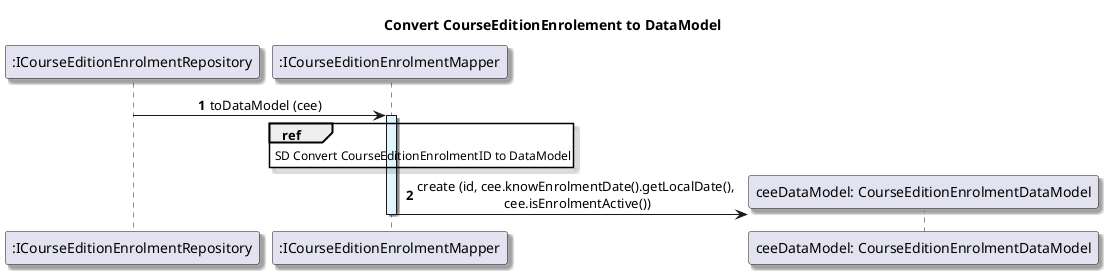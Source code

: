 @startuml

title Convert CourseEditionEnrolement to DataModel

autonumber
skinparam {
  ActivityPadding 2
  ActivityMargin 2
  BoxPadding 2
}
skinparam defaultTextAlignment center
skinparam shadowing true

participant ":ICourseEditionEnrolmentRepository" as ICourseEditionEnrolmentRepository
participant ":ICourseEditionEnrolmentMapper" as ceeMapper

ICourseEditionEnrolmentRepository -> ceeMapper: toDataModel (cee)
activate ceeMapper #E1F5FE

ref over ceeMapper
    SD Convert CourseEditionEnrolmentID to DataModel
end

create "ceeDataModel: CourseEditionEnrolmentDataModel"
ceeMapper -> "ceeDataModel: CourseEditionEnrolmentDataModel": create (id, cee.knowEnrolmentDate().getLocalDate(),\n cee.isEnrolmentActive())
deactivate ceeMapper

@enduml